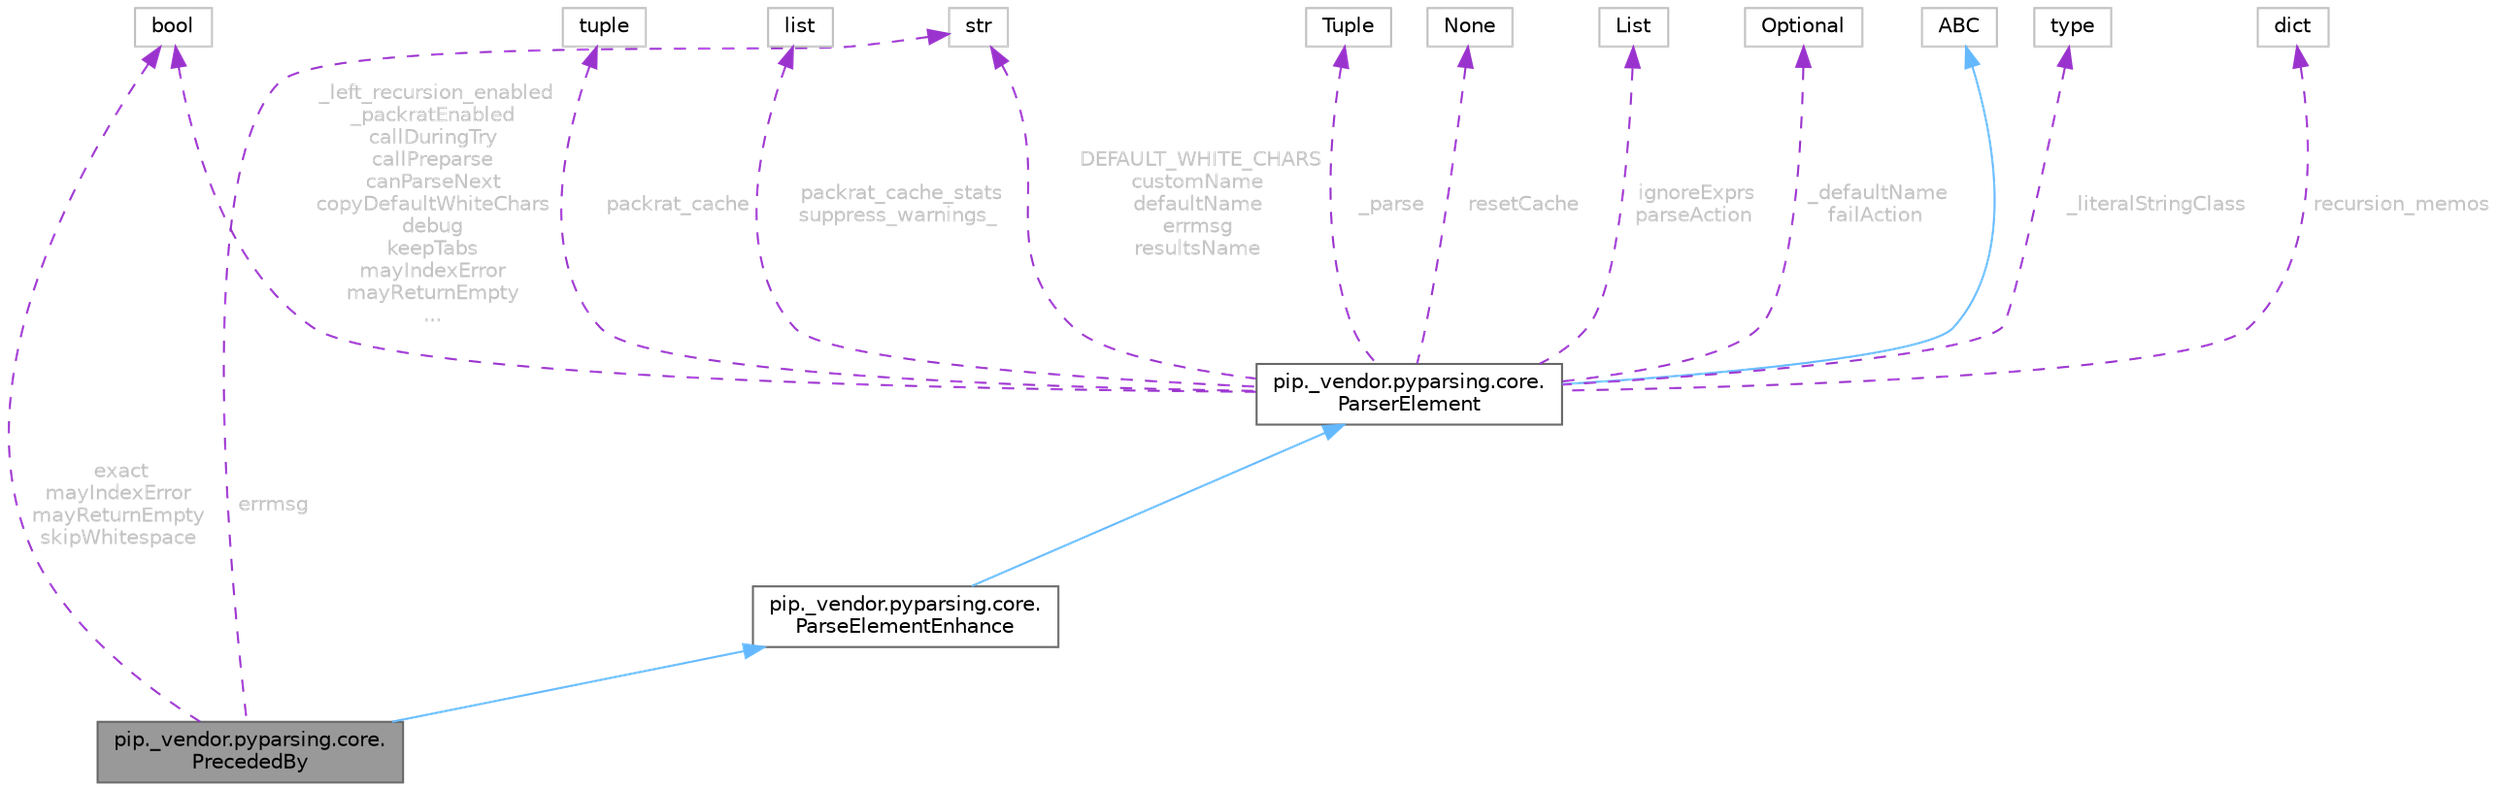 digraph "pip._vendor.pyparsing.core.PrecededBy"
{
 // LATEX_PDF_SIZE
  bgcolor="transparent";
  edge [fontname=Helvetica,fontsize=10,labelfontname=Helvetica,labelfontsize=10];
  node [fontname=Helvetica,fontsize=10,shape=box,height=0.2,width=0.4];
  Node1 [id="Node000001",label="pip._vendor.pyparsing.core.\lPrecededBy",height=0.2,width=0.4,color="gray40", fillcolor="grey60", style="filled", fontcolor="black",tooltip=" "];
  Node2 -> Node1 [id="edge1_Node000001_Node000002",dir="back",color="steelblue1",style="solid",tooltip=" "];
  Node2 [id="Node000002",label="pip._vendor.pyparsing.core.\lParseElementEnhance",height=0.2,width=0.4,color="gray40", fillcolor="white", style="filled",URL="$d5/dd0/classpip_1_1__vendor_1_1pyparsing_1_1core_1_1ParseElementEnhance.html",tooltip=" "];
  Node3 -> Node2 [id="edge2_Node000002_Node000003",dir="back",color="steelblue1",style="solid",tooltip=" "];
  Node3 [id="Node000003",label="pip._vendor.pyparsing.core.\lParserElement",height=0.2,width=0.4,color="gray40", fillcolor="white", style="filled",URL="$d5/d51/classpip_1_1__vendor_1_1pyparsing_1_1core_1_1ParserElement.html",tooltip=" "];
  Node4 -> Node3 [id="edge3_Node000003_Node000004",dir="back",color="steelblue1",style="solid",tooltip=" "];
  Node4 [id="Node000004",label="ABC",height=0.2,width=0.4,color="grey75", fillcolor="white", style="filled",URL="$dd/d9b/classABC.html",tooltip=" "];
  Node5 -> Node3 [id="edge4_Node000003_Node000005",dir="back",color="darkorchid3",style="dashed",tooltip=" ",label=" DEFAULT_WHITE_CHARS\ncustomName\ndefaultName\nerrmsg\nresultsName",fontcolor="grey" ];
  Node5 [id="Node000005",label="str",height=0.2,width=0.4,color="grey75", fillcolor="white", style="filled",tooltip=" "];
  Node6 -> Node3 [id="edge5_Node000003_Node000006",dir="back",color="darkorchid3",style="dashed",tooltip=" ",label=" _left_recursion_enabled\n_packratEnabled\ncallDuringTry\ncallPreparse\ncanParseNext\ncopyDefaultWhiteChars\ndebug\nkeepTabs\nmayIndexError\nmayReturnEmpty\n...",fontcolor="grey" ];
  Node6 [id="Node000006",label="bool",height=0.2,width=0.4,color="grey75", fillcolor="white", style="filled",tooltip=" "];
  Node7 -> Node3 [id="edge6_Node000003_Node000007",dir="back",color="darkorchid3",style="dashed",tooltip=" ",label=" _literalStringClass",fontcolor="grey" ];
  Node7 [id="Node000007",label="type",height=0.2,width=0.4,color="grey75", fillcolor="white", style="filled",tooltip=" "];
  Node8 -> Node3 [id="edge7_Node000003_Node000008",dir="back",color="darkorchid3",style="dashed",tooltip=" ",label=" recursion_memos",fontcolor="grey" ];
  Node8 [id="Node000008",label="dict",height=0.2,width=0.4,color="grey75", fillcolor="white", style="filled",tooltip=" "];
  Node9 -> Node3 [id="edge8_Node000003_Node000009",dir="back",color="darkorchid3",style="dashed",tooltip=" ",label=" packrat_cache",fontcolor="grey" ];
  Node9 [id="Node000009",label="tuple",height=0.2,width=0.4,color="grey75", fillcolor="white", style="filled",tooltip=" "];
  Node10 -> Node3 [id="edge9_Node000003_Node000010",dir="back",color="darkorchid3",style="dashed",tooltip=" ",label=" packrat_cache_stats\nsuppress_warnings_",fontcolor="grey" ];
  Node10 [id="Node000010",label="list",height=0.2,width=0.4,color="grey75", fillcolor="white", style="filled",tooltip=" "];
  Node11 -> Node3 [id="edge10_Node000003_Node000011",dir="back",color="darkorchid3",style="dashed",tooltip=" ",label=" _parse",fontcolor="grey" ];
  Node11 [id="Node000011",label="Tuple",height=0.2,width=0.4,color="grey75", fillcolor="white", style="filled",tooltip=" "];
  Node12 -> Node3 [id="edge11_Node000003_Node000012",dir="back",color="darkorchid3",style="dashed",tooltip=" ",label=" resetCache",fontcolor="grey" ];
  Node12 [id="Node000012",label="None",height=0.2,width=0.4,color="grey75", fillcolor="white", style="filled",tooltip=" "];
  Node13 -> Node3 [id="edge12_Node000003_Node000013",dir="back",color="darkorchid3",style="dashed",tooltip=" ",label=" ignoreExprs\nparseAction",fontcolor="grey" ];
  Node13 [id="Node000013",label="List",height=0.2,width=0.4,color="grey75", fillcolor="white", style="filled",tooltip=" "];
  Node14 -> Node3 [id="edge13_Node000003_Node000014",dir="back",color="darkorchid3",style="dashed",tooltip=" ",label=" _defaultName\nfailAction",fontcolor="grey" ];
  Node14 [id="Node000014",label="Optional",height=0.2,width=0.4,color="grey75", fillcolor="white", style="filled",tooltip=" "];
  Node6 -> Node1 [id="edge14_Node000001_Node000006",dir="back",color="darkorchid3",style="dashed",tooltip=" ",label=" exact\nmayIndexError\nmayReturnEmpty\nskipWhitespace",fontcolor="grey" ];
  Node5 -> Node1 [id="edge15_Node000001_Node000005",dir="back",color="darkorchid3",style="dashed",tooltip=" ",label=" errmsg",fontcolor="grey" ];
}
